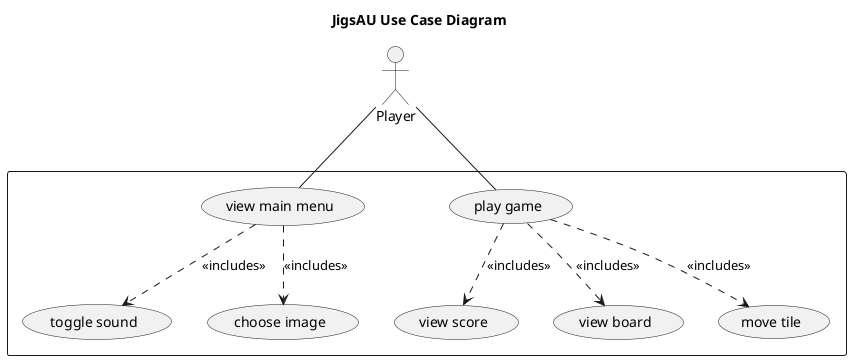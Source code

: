 @startuml
title JigsAU Use Case Diagram

actor Player

rectangle  {
usecase "view main menu" as UC2
usecase "play game" as UC1

Player -- UC2
Player -- UC1

UC2 ..> (toggle sound): <<includes>>
UC2 ..> (choose image): <<includes>>

UC1 ..> (view board): <<includes>>
UC1 ..> (move tile): <<includes>>
UC1 ..> (view score): <<includes>>
}
@enduml